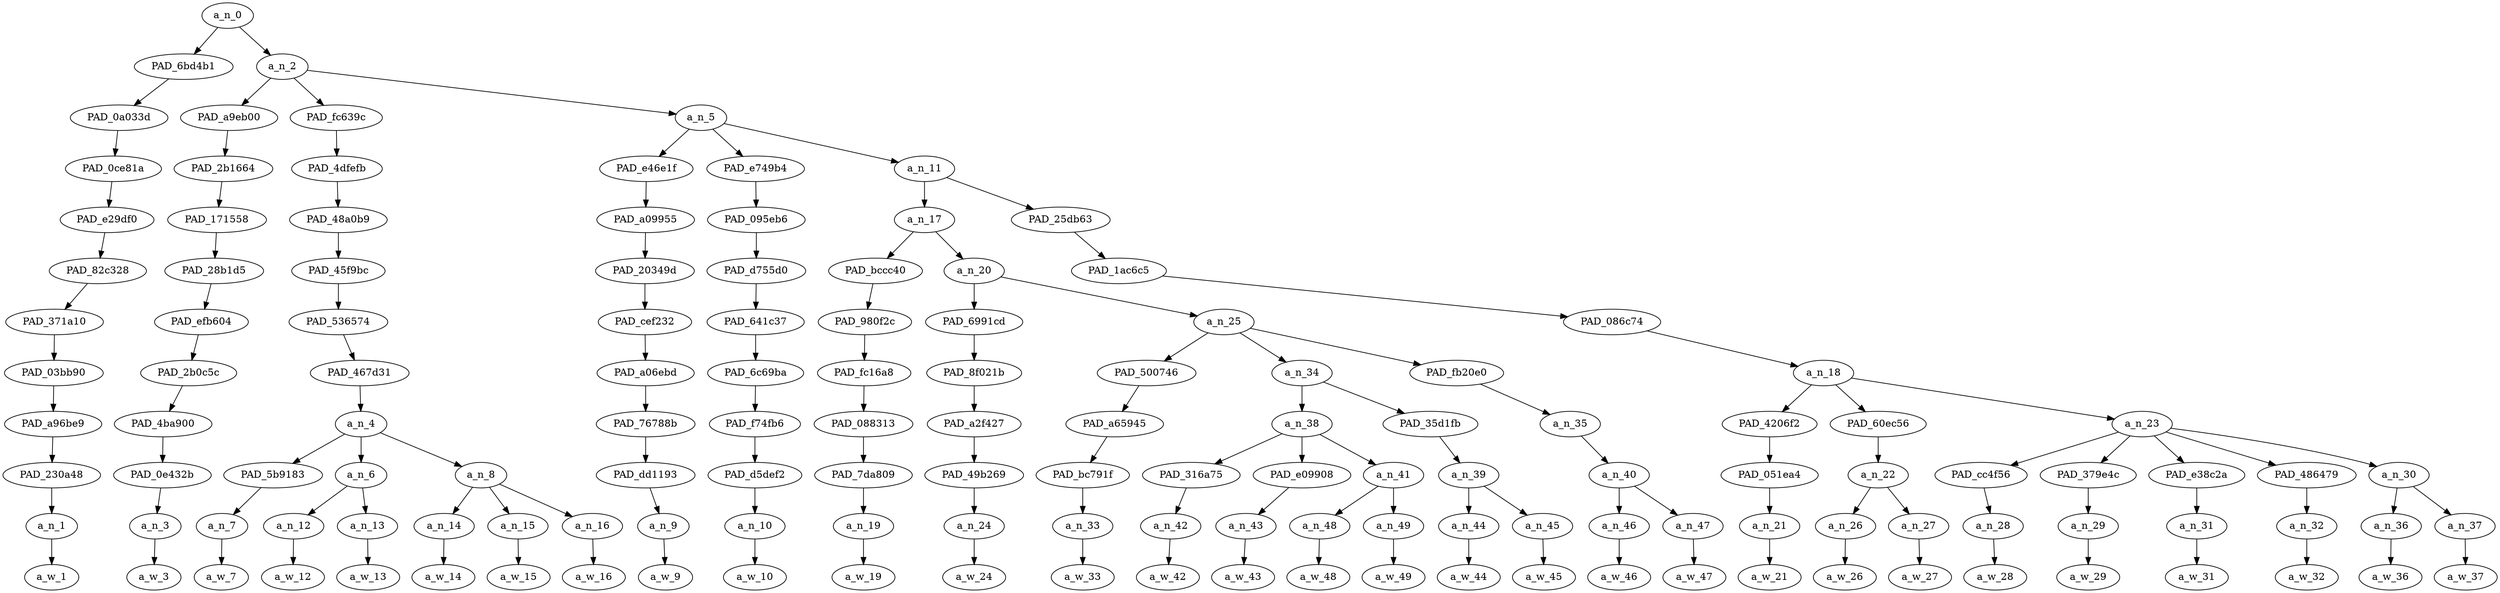 strict digraph "" {
	a_n_0	[div_dir=1,
		index=0,
		level=11,
		pos="2.7793209876543212,11!",
		text_span="[0, 1, 2, 3, 4, 5, 6, 7, 8, 9, 10, 11, 12, 13, 14, 15, 16, 17, 18, 19, 20, 21, 22, 23, 24, 25, 26, 27, 28, 29]",
		value=1.00000000];
	PAD_6bd4b1	[div_dir=1,
		index=0,
		level=10,
		pos="0.0,10!",
		text_span="[0]",
		value=0.03400177];
	a_n_0 -> PAD_6bd4b1;
	a_n_2	[div_dir=1,
		index=1,
		level=10,
		pos="5.5586419753086425,10!",
		text_span="[1, 2, 3, 4, 5, 6, 7, 8, 9, 10, 11, 12, 13, 14, 15, 16, 17, 18, 19, 20, 21, 22, 23, 24, 25, 26, 27, 28, 29]",
		value=0.96530875];
	a_n_0 -> a_n_2;
	PAD_0a033d	[div_dir=1,
		index=0,
		level=9,
		pos="0.0,9!",
		text_span="[0]",
		value=0.03400177];
	PAD_6bd4b1 -> PAD_0a033d;
	PAD_0ce81a	[div_dir=1,
		index=0,
		level=8,
		pos="0.0,8!",
		text_span="[0]",
		value=0.03400177];
	PAD_0a033d -> PAD_0ce81a;
	PAD_e29df0	[div_dir=1,
		index=0,
		level=7,
		pos="0.0,7!",
		text_span="[0]",
		value=0.03400177];
	PAD_0ce81a -> PAD_e29df0;
	PAD_82c328	[div_dir=1,
		index=0,
		level=6,
		pos="0.0,6!",
		text_span="[0]",
		value=0.03400177];
	PAD_e29df0 -> PAD_82c328;
	PAD_371a10	[div_dir=1,
		index=0,
		level=5,
		pos="0.0,5!",
		text_span="[0]",
		value=0.03400177];
	PAD_82c328 -> PAD_371a10;
	PAD_03bb90	[div_dir=1,
		index=0,
		level=4,
		pos="0.0,4!",
		text_span="[0]",
		value=0.03400177];
	PAD_371a10 -> PAD_03bb90;
	PAD_a96be9	[div_dir=1,
		index=0,
		level=3,
		pos="0.0,3!",
		text_span="[0]",
		value=0.03400177];
	PAD_03bb90 -> PAD_a96be9;
	PAD_230a48	[div_dir=1,
		index=0,
		level=2,
		pos="0.0,2!",
		text_span="[0]",
		value=0.03400177];
	PAD_a96be9 -> PAD_230a48;
	a_n_1	[div_dir=1,
		index=0,
		level=1,
		pos="0.0,1!",
		text_span="[0]",
		value=0.03400177];
	PAD_230a48 -> a_n_1;
	a_w_1	[div_dir=0,
		index=0,
		level=0,
		pos="0,0!",
		text_span="[0]",
		value=you];
	a_n_1 -> a_w_1;
	PAD_a9eb00	[div_dir=1,
		index=1,
		level=9,
		pos="1.0,9!",
		text_span="[1]",
		value=0.02321942];
	a_n_2 -> PAD_a9eb00;
	PAD_fc639c	[div_dir=1,
		index=2,
		level=9,
		pos="4.166666666666667,9!",
		text_span="[2, 3, 4, 5, 6, 7]",
		value=0.25088870];
	a_n_2 -> PAD_fc639c;
	a_n_5	[div_dir=1,
		index=3,
		level=9,
		pos="11.50925925925926,9!",
		text_span="[8, 9, 10, 11, 12, 13, 14, 15, 16, 17, 18, 19, 20, 21, 22, 23, 24, 25, 26, 27, 28, 29]",
		value=0.69055588];
	a_n_2 -> a_n_5;
	PAD_2b1664	[div_dir=1,
		index=1,
		level=8,
		pos="1.0,8!",
		text_span="[1]",
		value=0.02321942];
	PAD_a9eb00 -> PAD_2b1664;
	PAD_171558	[div_dir=1,
		index=1,
		level=7,
		pos="1.0,7!",
		text_span="[1]",
		value=0.02321942];
	PAD_2b1664 -> PAD_171558;
	PAD_28b1d5	[div_dir=1,
		index=1,
		level=6,
		pos="1.0,6!",
		text_span="[1]",
		value=0.02321942];
	PAD_171558 -> PAD_28b1d5;
	PAD_efb604	[div_dir=1,
		index=1,
		level=5,
		pos="1.0,5!",
		text_span="[1]",
		value=0.02321942];
	PAD_28b1d5 -> PAD_efb604;
	PAD_2b0c5c	[div_dir=1,
		index=1,
		level=4,
		pos="1.0,4!",
		text_span="[1]",
		value=0.02321942];
	PAD_efb604 -> PAD_2b0c5c;
	PAD_4ba900	[div_dir=1,
		index=1,
		level=3,
		pos="1.0,3!",
		text_span="[1]",
		value=0.02321942];
	PAD_2b0c5c -> PAD_4ba900;
	PAD_0e432b	[div_dir=1,
		index=1,
		level=2,
		pos="1.0,2!",
		text_span="[1]",
		value=0.02321942];
	PAD_4ba900 -> PAD_0e432b;
	a_n_3	[div_dir=1,
		index=1,
		level=1,
		pos="1.0,1!",
		text_span="[1]",
		value=0.02321942];
	PAD_0e432b -> a_n_3;
	a_w_3	[div_dir=0,
		index=1,
		level=0,
		pos="1,0!",
		text_span="[1]",
		value=mean];
	a_n_3 -> a_w_3;
	PAD_4dfefb	[div_dir=1,
		index=2,
		level=8,
		pos="4.166666666666667,8!",
		text_span="[2, 3, 4, 5, 6, 7]",
		value=0.25088870];
	PAD_fc639c -> PAD_4dfefb;
	PAD_48a0b9	[div_dir=1,
		index=2,
		level=7,
		pos="4.166666666666667,7!",
		text_span="[2, 3, 4, 5, 6, 7]",
		value=0.25088870];
	PAD_4dfefb -> PAD_48a0b9;
	PAD_45f9bc	[div_dir=1,
		index=2,
		level=6,
		pos="4.166666666666667,6!",
		text_span="[2, 3, 4, 5, 6, 7]",
		value=0.25088870];
	PAD_48a0b9 -> PAD_45f9bc;
	PAD_536574	[div_dir=1,
		index=2,
		level=5,
		pos="4.166666666666667,5!",
		text_span="[2, 3, 4, 5, 6, 7]",
		value=0.25088870];
	PAD_45f9bc -> PAD_536574;
	PAD_467d31	[div_dir=1,
		index=2,
		level=4,
		pos="4.166666666666667,4!",
		text_span="[2, 3, 4, 5, 6, 7]",
		value=0.25088870];
	PAD_536574 -> PAD_467d31;
	a_n_4	[div_dir=1,
		index=2,
		level=3,
		pos="4.166666666666667,3!",
		text_span="[2, 3, 4, 5, 6, 7]",
		value=0.25088870];
	PAD_467d31 -> a_n_4;
	PAD_5b9183	[div_dir=1,
		index=3,
		level=2,
		pos="4.0,2!",
		text_span="[4]",
		value=0.01996463];
	a_n_4 -> PAD_5b9183;
	a_n_6	[div_dir=1,
		index=2,
		level=2,
		pos="2.5,2!",
		text_span="[2, 3]",
		value=0.08654991];
	a_n_4 -> a_n_6;
	a_n_8	[div_dir=1,
		index=4,
		level=2,
		pos="6.0,2!",
		text_span="[5, 6, 7]",
		value=0.14371958];
	a_n_4 -> a_n_8;
	a_n_7	[div_dir=1,
		index=4,
		level=1,
		pos="4.0,1!",
		text_span="[4]",
		value=0.01996463];
	PAD_5b9183 -> a_n_7;
	a_w_7	[div_dir=0,
		index=4,
		level=0,
		pos="4,0!",
		text_span="[4]",
		value=and];
	a_n_7 -> a_w_7;
	a_n_12	[div_dir=1,
		index=2,
		level=1,
		pos="2.0,1!",
		text_span="[2]",
		value=0.02352935];
	a_n_6 -> a_n_12;
	a_n_13	[div_dir=1,
		index=3,
		level=1,
		pos="3.0,1!",
		text_span="[3]",
		value=0.06267150];
	a_n_6 -> a_n_13;
	a_w_12	[div_dir=0,
		index=2,
		level=0,
		pos="2,0!",
		text_span="[2]",
		value=more];
	a_n_12 -> a_w_12;
	a_w_13	[div_dir=0,
		index=3,
		level=0,
		pos="3,0!",
		text_span="[3]",
		value=rapes];
	a_n_13 -> a_w_13;
	a_n_14	[div_dir=1,
		index=5,
		level=1,
		pos="5.0,1!",
		text_span="[5]",
		value=0.02128108];
	a_n_8 -> a_n_14;
	a_n_15	[div_dir=1,
		index=6,
		level=1,
		pos="6.0,1!",
		text_span="[6]",
		value=0.04042453];
	a_n_8 -> a_n_15;
	a_n_16	[div_dir=1,
		index=7,
		level=1,
		pos="7.0,1!",
		text_span="[7]",
		value=0.08147322];
	a_n_8 -> a_n_16;
	a_w_14	[div_dir=0,
		index=5,
		level=0,
		pos="5,0!",
		text_span="[5]",
		value=more1];
	a_n_14 -> a_w_14;
	a_w_15	[div_dir=0,
		index=6,
		level=0,
		pos="6,0!",
		text_span="[6]",
		value=sand];
	a_n_15 -> a_w_15;
	a_w_16	[div_dir=0,
		index=7,
		level=0,
		pos="7,0!",
		text_span="[7]",
		value=niggers];
	a_n_16 -> a_w_16;
	PAD_e46e1f	[div_dir=-1,
		index=3,
		level=8,
		pos="8.0,8!",
		text_span="[8]",
		value=0.01615177];
	a_n_5 -> PAD_e46e1f;
	PAD_e749b4	[div_dir=-1,
		index=4,
		level=8,
		pos="9.0,8!",
		text_span="[9]",
		value=0.01407405];
	a_n_5 -> PAD_e749b4;
	a_n_11	[div_dir=1,
		index=5,
		level=8,
		pos="17.52777777777778,8!",
		text_span="[10, 11, 12, 13, 14, 15, 16, 17, 18, 19, 20, 21, 22, 23, 24, 25, 26, 27, 28, 29]",
		value=0.65995697];
	a_n_5 -> a_n_11;
	PAD_a09955	[div_dir=-1,
		index=3,
		level=7,
		pos="8.0,7!",
		text_span="[8]",
		value=0.01615177];
	PAD_e46e1f -> PAD_a09955;
	PAD_20349d	[div_dir=-1,
		index=3,
		level=6,
		pos="8.0,6!",
		text_span="[8]",
		value=0.01615177];
	PAD_a09955 -> PAD_20349d;
	PAD_cef232	[div_dir=-1,
		index=3,
		level=5,
		pos="8.0,5!",
		text_span="[8]",
		value=0.01615177];
	PAD_20349d -> PAD_cef232;
	PAD_a06ebd	[div_dir=-1,
		index=3,
		level=4,
		pos="8.0,4!",
		text_span="[8]",
		value=0.01615177];
	PAD_cef232 -> PAD_a06ebd;
	PAD_76788b	[div_dir=-1,
		index=3,
		level=3,
		pos="8.0,3!",
		text_span="[8]",
		value=0.01615177];
	PAD_a06ebd -> PAD_76788b;
	PAD_dd1193	[div_dir=-1,
		index=5,
		level=2,
		pos="8.0,2!",
		text_span="[8]",
		value=0.01615177];
	PAD_76788b -> PAD_dd1193;
	a_n_9	[div_dir=-1,
		index=8,
		level=1,
		pos="8.0,1!",
		text_span="[8]",
		value=0.01615177];
	PAD_dd1193 -> a_n_9;
	a_w_9	[div_dir=0,
		index=8,
		level=0,
		pos="8,0!",
		text_span="[8]",
		value=because];
	a_n_9 -> a_w_9;
	PAD_095eb6	[div_dir=-1,
		index=4,
		level=7,
		pos="9.0,7!",
		text_span="[9]",
		value=0.01407405];
	PAD_e749b4 -> PAD_095eb6;
	PAD_d755d0	[div_dir=-1,
		index=4,
		level=6,
		pos="9.0,6!",
		text_span="[9]",
		value=0.01407405];
	PAD_095eb6 -> PAD_d755d0;
	PAD_641c37	[div_dir=-1,
		index=4,
		level=5,
		pos="9.0,5!",
		text_span="[9]",
		value=0.01407405];
	PAD_d755d0 -> PAD_641c37;
	PAD_6c69ba	[div_dir=-1,
		index=4,
		level=4,
		pos="9.0,4!",
		text_span="[9]",
		value=0.01407405];
	PAD_641c37 -> PAD_6c69ba;
	PAD_f74fb6	[div_dir=-1,
		index=4,
		level=3,
		pos="9.0,3!",
		text_span="[9]",
		value=0.01407405];
	PAD_6c69ba -> PAD_f74fb6;
	PAD_d5def2	[div_dir=-1,
		index=6,
		level=2,
		pos="9.0,2!",
		text_span="[9]",
		value=0.01407405];
	PAD_f74fb6 -> PAD_d5def2;
	a_n_10	[div_dir=-1,
		index=9,
		level=1,
		pos="9.0,1!",
		text_span="[9]",
		value=0.01407405];
	PAD_d5def2 -> a_n_10;
	a_w_10	[div_dir=0,
		index=9,
		level=0,
		pos="9,0!",
		text_span="[9]",
		value=that];
	a_n_10 -> a_w_10;
	a_n_17	[div_dir=1,
		index=5,
		level=7,
		pos="11.722222222222223,7!",
		text_span="[10, 11, 12, 13, 14, 15, 16, 17, 18, 19, 20]",
		value=0.34996170];
	a_n_11 -> a_n_17;
	PAD_25db63	[div_dir=1,
		index=6,
		level=7,
		pos="23.333333333333332,7!",
		text_span="[21, 22, 23, 24, 25, 26, 27, 28, 29]",
		value=0.30960454];
	a_n_11 -> PAD_25db63;
	PAD_bccc40	[div_dir=1,
		index=5,
		level=6,
		pos="10.0,6!",
		text_span="[10]",
		value=0.01680312];
	a_n_17 -> PAD_bccc40;
	a_n_20	[div_dir=1,
		index=6,
		level=6,
		pos="13.444444444444446,6!",
		text_span="[11, 12, 13, 14, 15, 16, 17, 18, 19, 20]",
		value=0.33292262];
	a_n_17 -> a_n_20;
	PAD_980f2c	[div_dir=1,
		index=5,
		level=5,
		pos="10.0,5!",
		text_span="[10]",
		value=0.01680312];
	PAD_bccc40 -> PAD_980f2c;
	PAD_fc16a8	[div_dir=1,
		index=5,
		level=4,
		pos="10.0,4!",
		text_span="[10]",
		value=0.01680312];
	PAD_980f2c -> PAD_fc16a8;
	PAD_088313	[div_dir=1,
		index=5,
		level=3,
		pos="10.0,3!",
		text_span="[10]",
		value=0.01680312];
	PAD_fc16a8 -> PAD_088313;
	PAD_7da809	[div_dir=1,
		index=7,
		level=2,
		pos="10.0,2!",
		text_span="[10]",
		value=0.01680312];
	PAD_088313 -> PAD_7da809;
	a_n_19	[div_dir=1,
		index=10,
		level=1,
		pos="10.0,1!",
		text_span="[10]",
		value=0.01680312];
	PAD_7da809 -> a_n_19;
	a_w_19	[div_dir=0,
		index=10,
		level=0,
		pos="10,0!",
		text_span="[10]",
		value=what];
	a_n_19 -> a_w_19;
	PAD_6991cd	[div_dir=1,
		index=6,
		level=5,
		pos="11.0,5!",
		text_span="[11]",
		value=0.01696484];
	a_n_20 -> PAD_6991cd;
	a_n_25	[div_dir=1,
		index=7,
		level=5,
		pos="15.888888888888891,5!",
		text_span="[12, 13, 14, 15, 16, 17, 18, 19, 20]",
		value=0.31573812];
	a_n_20 -> a_n_25;
	PAD_8f021b	[div_dir=1,
		index=6,
		level=4,
		pos="11.0,4!",
		text_span="[11]",
		value=0.01696484];
	PAD_6991cd -> PAD_8f021b;
	PAD_a2f427	[div_dir=1,
		index=6,
		level=3,
		pos="11.0,3!",
		text_span="[11]",
		value=0.01696484];
	PAD_8f021b -> PAD_a2f427;
	PAD_49b269	[div_dir=1,
		index=8,
		level=2,
		pos="11.0,2!",
		text_span="[11]",
		value=0.01696484];
	PAD_a2f427 -> PAD_49b269;
	a_n_24	[div_dir=1,
		index=11,
		level=1,
		pos="11.0,1!",
		text_span="[11]",
		value=0.01696484];
	PAD_49b269 -> a_n_24;
	a_w_24	[div_dir=0,
		index=11,
		level=0,
		pos="11,0!",
		text_span="[11]",
		value=you1];
	a_n_24 -> a_w_24;
	PAD_500746	[div_dir=1,
		index=7,
		level=4,
		pos="12.0,4!",
		text_span="[12]",
		value=0.01721602];
	a_n_25 -> PAD_500746;
	a_n_34	[div_dir=1,
		index=8,
		level=4,
		pos="16.166666666666668,4!",
		text_span="[13, 14, 15, 16, 17, 18]",
		value=0.22911628];
	a_n_25 -> a_n_34;
	PAD_fb20e0	[div_dir=1,
		index=9,
		level=4,
		pos="19.5,4!",
		text_span="[19, 20]",
		value=0.06920238];
	a_n_25 -> PAD_fb20e0;
	PAD_a65945	[div_dir=1,
		index=7,
		level=3,
		pos="12.0,3!",
		text_span="[12]",
		value=0.01721602];
	PAD_500746 -> PAD_a65945;
	PAD_bc791f	[div_dir=1,
		index=9,
		level=2,
		pos="12.0,2!",
		text_span="[12]",
		value=0.01721602];
	PAD_a65945 -> PAD_bc791f;
	a_n_33	[div_dir=1,
		index=12,
		level=1,
		pos="12.0,1!",
		text_span="[12]",
		value=0.01721602];
	PAD_bc791f -> a_n_33;
	a_w_33	[div_dir=0,
		index=12,
		level=0,
		pos="12,0!",
		text_span="[12]",
		value=want];
	a_n_33 -> a_w_33;
	a_n_38	[div_dir=1,
		index=8,
		level=3,
		pos="14.833333333333334,3!",
		text_span="[13, 14, 15, 16]",
		value=0.17239851];
	a_n_34 -> a_n_38;
	PAD_35d1fb	[div_dir=1,
		index=9,
		level=3,
		pos="17.5,3!",
		text_span="[17, 18]",
		value=0.05655213];
	a_n_34 -> PAD_35d1fb;
	PAD_316a75	[div_dir=1,
		index=11,
		level=2,
		pos="15.0,2!",
		text_span="[15]",
		value=0.02770773];
	a_n_38 -> PAD_316a75;
	PAD_e09908	[div_dir=1,
		index=12,
		level=2,
		pos="16.0,2!",
		text_span="[16]",
		value=0.07740135];
	a_n_38 -> PAD_e09908;
	a_n_41	[div_dir=-1,
		index=10,
		level=2,
		pos="13.5,2!",
		text_span="[13, 14]",
		value=0.06711920];
	a_n_38 -> a_n_41;
	a_n_42	[div_dir=1,
		index=15,
		level=1,
		pos="15.0,1!",
		text_span="[15]",
		value=0.02770773];
	PAD_316a75 -> a_n_42;
	a_w_42	[div_dir=0,
		index=15,
		level=0,
		pos="15,0!",
		text_span="[15]",
		value=curry];
	a_n_42 -> a_w_42;
	a_n_43	[div_dir=1,
		index=16,
		level=1,
		pos="16.0,1!",
		text_span="[16]",
		value=0.07740135];
	PAD_e09908 -> a_n_43;
	a_w_43	[div_dir=0,
		index=16,
		level=0,
		pos="16,0!",
		text_span="[16]",
		value=niggers1];
	a_n_43 -> a_w_43;
	a_n_48	[div_dir=-1,
		index=13,
		level=1,
		pos="13.0,1!",
		text_span="[13]",
		value=0.04889947];
	a_n_41 -> a_n_48;
	a_n_49	[div_dir=1,
		index=14,
		level=1,
		pos="14.0,1!",
		text_span="[14]",
		value=0.01819410];
	a_n_41 -> a_n_49;
	a_w_48	[div_dir=0,
		index=13,
		level=0,
		pos="13,0!",
		text_span="[13]",
		value=sjw];
	a_n_48 -> a_w_48;
	a_w_49	[div_dir=0,
		index=14,
		level=0,
		pos="14,0!",
		text_span="[14]",
		value=more2];
	a_n_49 -> a_w_49;
	a_n_39	[div_dir=1,
		index=13,
		level=2,
		pos="17.5,2!",
		text_span="[17, 18]",
		value=0.05655213];
	PAD_35d1fb -> a_n_39;
	a_n_44	[div_dir=-1,
		index=17,
		level=1,
		pos="17.0,1!",
		text_span="[17]",
		value=0.01909009];
	a_n_39 -> a_n_44;
	a_n_45	[div_dir=1,
		index=18,
		level=1,
		pos="18.0,1!",
		text_span="[18]",
		value=0.03742312];
	a_n_39 -> a_n_45;
	a_w_44	[div_dir=0,
		index=17,
		level=0,
		pos="17,0!",
		text_span="[17]",
		value=getting];
	a_n_44 -> a_w_44;
	a_w_45	[div_dir=0,
		index=18,
		level=0,
		pos="18,0!",
		text_span="[18]",
		value=gibs];
	a_n_45 -> a_w_45;
	a_n_35	[div_dir=1,
		index=10,
		level=3,
		pos="19.5,3!",
		text_span="[19, 20]",
		value=0.06920238];
	PAD_fb20e0 -> a_n_35;
	a_n_40	[div_dir=1,
		index=14,
		level=2,
		pos="19.5,2!",
		text_span="[19, 20]",
		value=0.06912965];
	a_n_35 -> a_n_40;
	a_n_46	[div_dir=1,
		index=19,
		level=1,
		pos="19.0,1!",
		text_span="[19]",
		value=0.02636478];
	a_n_40 -> a_n_46;
	a_n_47	[div_dir=-1,
		index=20,
		level=1,
		pos="20.0,1!",
		text_span="[20]",
		value=0.04269214];
	a_n_40 -> a_n_47;
	a_w_46	[div_dir=0,
		index=19,
		level=0,
		pos="19,0!",
		text_span="[19]",
		value=killing];
	a_n_46 -> a_w_46;
	a_w_47	[div_dir=0,
		index=20,
		level=0,
		pos="20,0!",
		text_span="[20]",
		value=whitey];
	a_n_47 -> a_w_47;
	PAD_1ac6c5	[div_dir=1,
		index=7,
		level=6,
		pos="23.333333333333332,6!",
		text_span="[21, 22, 23, 24, 25, 26, 27, 28, 29]",
		value=0.30960454];
	PAD_25db63 -> PAD_1ac6c5;
	PAD_086c74	[div_dir=1,
		index=8,
		level=5,
		pos="23.333333333333332,5!",
		text_span="[21, 22, 23, 24, 25, 26, 27, 28, 29]",
		value=0.30960454];
	PAD_1ac6c5 -> PAD_086c74;
	a_n_18	[div_dir=1,
		index=10,
		level=4,
		pos="23.333333333333332,4!",
		text_span="[21, 22, 23, 24, 25, 26, 27, 28, 29]",
		value=0.30960454];
	PAD_086c74 -> a_n_18;
	PAD_4206f2	[div_dir=1,
		index=11,
		level=3,
		pos="21.0,3!",
		text_span="[21]",
		value=0.02620527];
	a_n_18 -> PAD_4206f2;
	PAD_60ec56	[div_dir=1,
		index=12,
		level=3,
		pos="22.5,3!",
		text_span="[22, 23]",
		value=0.11741499];
	a_n_18 -> PAD_60ec56;
	a_n_23	[div_dir=1,
		index=13,
		level=3,
		pos="26.5,3!",
		text_span="[24, 25, 26, 27, 28, 29]",
		value=0.16564901];
	a_n_18 -> a_n_23;
	PAD_051ea4	[div_dir=1,
		index=15,
		level=2,
		pos="21.0,2!",
		text_span="[21]",
		value=0.02620527];
	PAD_4206f2 -> PAD_051ea4;
	a_n_21	[div_dir=1,
		index=21,
		level=1,
		pos="21.0,1!",
		text_span="[21]",
		value=0.02620527];
	PAD_051ea4 -> a_n_21;
	a_w_21	[div_dir=0,
		index=21,
		level=0,
		pos="21,0!",
		text_span="[21]",
		value=look];
	a_n_21 -> a_w_21;
	a_n_22	[div_dir=1,
		index=16,
		level=2,
		pos="22.5,2!",
		text_span="[22, 23]",
		value=0.11741499];
	PAD_60ec56 -> a_n_22;
	a_n_26	[div_dir=1,
		index=22,
		level=1,
		pos="22.0,1!",
		text_span="[22]",
		value=0.09106442];
	a_n_22 -> a_n_26;
	a_n_27	[div_dir=1,
		index=23,
		level=1,
		pos="23.0,1!",
		text_span="[23]",
		value=0.02625313];
	a_n_22 -> a_n_27;
	a_w_26	[div_dir=0,
		index=22,
		level=0,
		pos="22,0!",
		text_span="[22]",
		value=at];
	a_n_26 -> a_w_26;
	a_w_27	[div_dir=0,
		index=23,
		level=0,
		pos="23,0!",
		text_span="[23]",
		value=you2];
	a_n_27 -> a_w_27;
	PAD_cc4f56	[div_dir=1,
		index=17,
		level=2,
		pos="24.0,2!",
		text_span="[24]",
		value=0.02177601];
	a_n_23 -> PAD_cc4f56;
	PAD_379e4c	[div_dir=1,
		index=18,
		level=2,
		pos="25.0,2!",
		text_span="[25]",
		value=0.02487613];
	a_n_23 -> PAD_379e4c;
	PAD_e38c2a	[div_dir=1,
		index=20,
		level=2,
		pos="28.0,2!",
		text_span="[28]",
		value=0.02580491];
	a_n_23 -> PAD_e38c2a;
	PAD_486479	[div_dir=1,
		index=21,
		level=2,
		pos="29.0,2!",
		text_span="[29]",
		value=0.04879001];
	a_n_23 -> PAD_486479;
	a_n_30	[div_dir=1,
		index=19,
		level=2,
		pos="26.5,2!",
		text_span="[26, 27]",
		value=0.04408461];
	a_n_23 -> a_n_30;
	a_n_28	[div_dir=1,
		index=24,
		level=1,
		pos="24.0,1!",
		text_span="[24]",
		value=0.02177601];
	PAD_cc4f56 -> a_n_28;
	a_w_28	[div_dir=0,
		index=24,
		level=0,
		pos="24,0!",
		text_span="[24]",
		value=you3];
	a_n_28 -> a_w_28;
	a_n_29	[div_dir=1,
		index=25,
		level=1,
		pos="25.0,1!",
		text_span="[25]",
		value=0.02487613];
	PAD_379e4c -> a_n_29;
	a_w_29	[div_dir=0,
		index=25,
		level=0,
		pos="25,0!",
		text_span="[25]",
		value=dirty];
	a_n_29 -> a_w_29;
	a_n_31	[div_dir=1,
		index=28,
		level=1,
		pos="28.0,1!",
		text_span="[28]",
		value=0.02580491];
	PAD_e38c2a -> a_n_31;
	a_w_31	[div_dir=0,
		index=28,
		level=0,
		pos="28,0!",
		text_span="[28]",
		value=curry1];
	a_n_31 -> a_w_31;
	a_n_32	[div_dir=1,
		index=29,
		level=1,
		pos="29.0,1!",
		text_span="[29]",
		value=0.04879001];
	PAD_486479 -> a_n_32;
	a_w_32	[div_dir=0,
		index=29,
		level=0,
		pos="29,0!",
		text_span="[29]",
		value=nigger];
	a_n_32 -> a_w_32;
	a_n_36	[div_dir=1,
		index=26,
		level=1,
		pos="26.0,1!",
		text_span="[26]",
		value=0.02229903];
	a_n_30 -> a_n_36;
	a_n_37	[div_dir=1,
		index=27,
		level=1,
		pos="27.0,1!",
		text_span="[27]",
		value=0.02164089];
	a_n_30 -> a_n_37;
	a_w_36	[div_dir=0,
		index=26,
		level=0,
		pos="26,0!",
		text_span="[26]",
		value=race];
	a_n_36 -> a_w_36;
	a_w_37	[div_dir=0,
		index=27,
		level=0,
		pos="27,0!",
		text_span="[27]",
		value=traitor];
	a_n_37 -> a_w_37;
}
